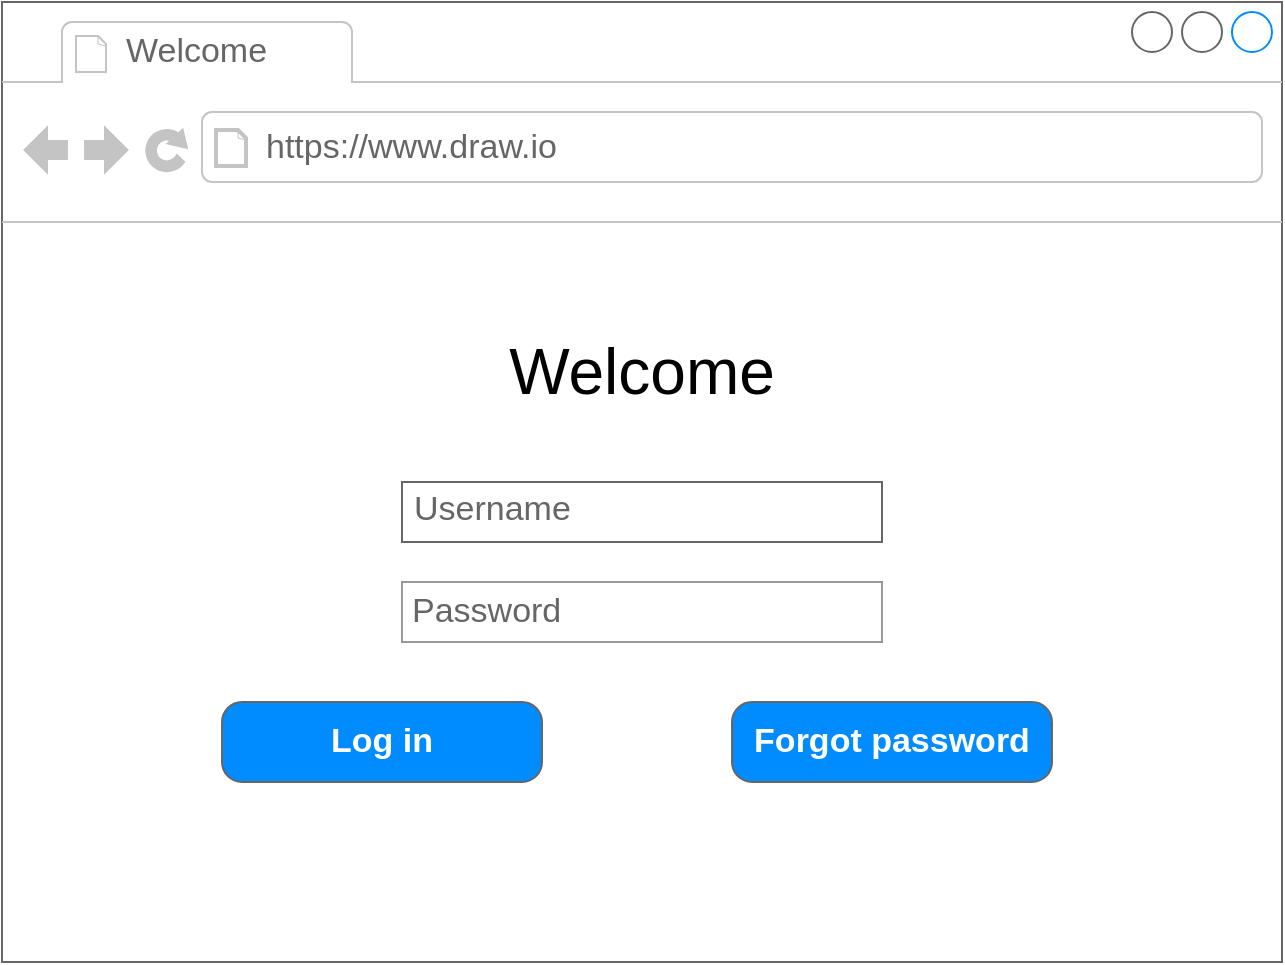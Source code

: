 <mxfile version="24.7.17" pages="5">
  <diagram name="Login" id="wM40J1ZDgZZHEo1SbQfP">
    <mxGraphModel dx="1166" dy="695" grid="1" gridSize="10" guides="1" tooltips="1" connect="1" arrows="1" fold="1" page="1" pageScale="1" pageWidth="850" pageHeight="1100" math="0" shadow="0">
      <root>
        <mxCell id="0" />
        <mxCell id="1" parent="0" />
        <mxCell id="wfvt5wwzUan6U3GrYlAO-9" value="" style="strokeWidth=1;shadow=0;dashed=0;align=center;html=1;shape=mxgraph.mockup.containers.browserWindow;rSize=0;strokeColor=#666666;strokeColor2=#008cff;strokeColor3=#c4c4c4;mainText=,;recursiveResize=0;" parent="1" vertex="1">
          <mxGeometry x="60" y="120" width="640" height="480" as="geometry" />
        </mxCell>
        <mxCell id="wfvt5wwzUan6U3GrYlAO-10" value="Welcome" style="strokeWidth=1;shadow=0;dashed=0;align=center;html=1;shape=mxgraph.mockup.containers.anchor;fontSize=17;fontColor=#666666;align=left;whiteSpace=wrap;" parent="wfvt5wwzUan6U3GrYlAO-9" vertex="1">
          <mxGeometry x="60" y="12" width="110" height="26" as="geometry" />
        </mxCell>
        <mxCell id="wfvt5wwzUan6U3GrYlAO-11" value="https://www.draw.io" style="strokeWidth=1;shadow=0;dashed=0;align=center;html=1;shape=mxgraph.mockup.containers.anchor;rSize=0;fontSize=17;fontColor=#666666;align=left;" parent="wfvt5wwzUan6U3GrYlAO-9" vertex="1">
          <mxGeometry x="130" y="60" width="250" height="26" as="geometry" />
        </mxCell>
        <mxCell id="wfvt5wwzUan6U3GrYlAO-18" value="Username" style="strokeWidth=1;shadow=0;dashed=0;align=center;html=1;shape=mxgraph.mockup.text.textBox;fontColor=#666666;align=left;fontSize=17;spacingLeft=4;spacingTop=-3;whiteSpace=wrap;strokeColor=#666666;mainText=" parent="wfvt5wwzUan6U3GrYlAO-9" vertex="1">
          <mxGeometry x="200" y="240" width="240" height="30" as="geometry" />
        </mxCell>
        <mxCell id="wfvt5wwzUan6U3GrYlAO-19" value="Password" style="strokeWidth=1;shadow=0;dashed=0;align=center;html=1;shape=mxgraph.mockup.forms.pwField;strokeColor=#999999;mainText=;align=left;fontColor=#666666;fontSize=17;spacingLeft=3;" parent="wfvt5wwzUan6U3GrYlAO-9" vertex="1">
          <mxGeometry x="200" y="290" width="240" height="30" as="geometry" />
        </mxCell>
        <mxCell id="wfvt5wwzUan6U3GrYlAO-20" value="Welcome" style="text;html=1;align=center;verticalAlign=middle;whiteSpace=wrap;rounded=0;fontSize=32;" parent="wfvt5wwzUan6U3GrYlAO-9" vertex="1">
          <mxGeometry x="240" y="170" width="160" height="30" as="geometry" />
        </mxCell>
        <mxCell id="wfvt5wwzUan6U3GrYlAO-21" value="Log in" style="strokeWidth=1;shadow=0;dashed=0;align=center;html=1;shape=mxgraph.mockup.buttons.button;strokeColor=#666666;fontColor=#ffffff;mainText=;buttonStyle=round;fontSize=17;fontStyle=1;fillColor=#008cff;whiteSpace=wrap;" parent="wfvt5wwzUan6U3GrYlAO-9" vertex="1">
          <mxGeometry x="110" y="350" width="160" height="40" as="geometry" />
        </mxCell>
        <mxCell id="wfvt5wwzUan6U3GrYlAO-22" value="Forgot password" style="strokeWidth=1;shadow=0;dashed=0;align=center;html=1;shape=mxgraph.mockup.buttons.button;strokeColor=#666666;fontColor=#ffffff;mainText=;buttonStyle=round;fontSize=17;fontStyle=1;fillColor=#008cff;whiteSpace=wrap;" parent="wfvt5wwzUan6U3GrYlAO-9" vertex="1">
          <mxGeometry x="365" y="350" width="160" height="40" as="geometry" />
        </mxCell>
      </root>
    </mxGraphModel>
  </diagram>
  <diagram id="2LN8ZncrIHAVNFJHm52c" name="Main">
    <mxGraphModel dx="1166" dy="695" grid="1" gridSize="10" guides="1" tooltips="1" connect="1" arrows="1" fold="1" page="1" pageScale="1" pageWidth="850" pageHeight="1100" math="0" shadow="0">
      <root>
        <mxCell id="0" />
        <mxCell id="1" parent="0" />
        <mxCell id="WFigzMjV-0Lx5D6l7QM8-1" value="" style="strokeWidth=1;shadow=0;dashed=0;align=center;html=1;shape=mxgraph.mockup.containers.browserWindow;rSize=0;strokeColor=#666666;strokeColor2=#008cff;strokeColor3=#c4c4c4;mainText=,;recursiveResize=0;" vertex="1" parent="1">
          <mxGeometry x="40" y="160" width="680" height="480" as="geometry" />
        </mxCell>
        <mxCell id="WFigzMjV-0Lx5D6l7QM8-2" value="Dashboard" style="strokeWidth=1;shadow=0;dashed=0;align=center;html=1;shape=mxgraph.mockup.containers.anchor;fontSize=17;fontColor=#666666;align=left;whiteSpace=wrap;" vertex="1" parent="WFigzMjV-0Lx5D6l7QM8-1">
          <mxGeometry x="60" y="12" width="110" height="26" as="geometry" />
        </mxCell>
        <mxCell id="WFigzMjV-0Lx5D6l7QM8-3" value="https://www.draw.io" style="strokeWidth=1;shadow=0;dashed=0;align=center;html=1;shape=mxgraph.mockup.containers.anchor;rSize=0;fontSize=17;fontColor=#666666;align=left;" vertex="1" parent="WFigzMjV-0Lx5D6l7QM8-1">
          <mxGeometry x="130" y="60" width="250" height="26" as="geometry" />
        </mxCell>
        <mxCell id="WFigzMjV-0Lx5D6l7QM8-31" value="&lt;font style=&quot;font-size: 27px;&quot;&gt;Dashboard&lt;/font&gt;" style="text;html=1;align=center;verticalAlign=middle;whiteSpace=wrap;rounded=0;" vertex="1" parent="WFigzMjV-0Lx5D6l7QM8-1">
          <mxGeometry x="260" y="155" width="160" height="30" as="geometry" />
        </mxCell>
        <mxCell id="WFigzMjV-0Lx5D6l7QM8-26" value="" style="swimlane;shape=mxgraph.bootstrap.anchor;strokeColor=#666666;fillColor=#ffffff;fontColor=#666666;fontStyle=0;childLayout=stackLayout;horizontal=0;startSize=0;horizontalStack=1;resizeParent=1;resizeParentMax=0;resizeLast=0;collapsible=0;marginBottom=0;whiteSpace=wrap;html=1;" vertex="1" parent="WFigzMjV-0Lx5D6l7QM8-1">
          <mxGeometry x="90" y="210" width="500" height="50" as="geometry" />
        </mxCell>
        <mxCell id="WFigzMjV-0Lx5D6l7QM8-27" value="Product" style="text;strokeColor=#008CFF;align=center;verticalAlign=middle;spacingLeft=10;spacingRight=10;overflow=hidden;points=[[0,0.5],[1,0.5]];portConstraint=eastwest;rotatable=0;whiteSpace=wrap;html=1;shape=mxgraph.mockup.leftButton;rSize=10;fillColor=#008CFF;fontColor=#ffffff;fontSize=17;fontStyle=1;" vertex="1" parent="WFigzMjV-0Lx5D6l7QM8-26">
          <mxGeometry width="125" height="50" as="geometry" />
        </mxCell>
        <mxCell id="WFigzMjV-0Lx5D6l7QM8-28" value="Employee" style="text;strokeColor=inherit;align=center;verticalAlign=middle;spacingLeft=10;spacingRight=10;overflow=hidden;points=[[0,0.5],[1,0.5]];portConstraint=eastwest;rotatable=0;whiteSpace=wrap;html=1;rSize=5;fillColor=inherit;fontColor=inherit;fontSize=17;fontStyle=1;" vertex="1" parent="WFigzMjV-0Lx5D6l7QM8-26">
          <mxGeometry x="125" width="125" height="50" as="geometry" />
        </mxCell>
        <mxCell id="WFigzMjV-0Lx5D6l7QM8-29" value="Customer" style="text;strokeColor=inherit;align=center;verticalAlign=middle;spacingLeft=10;spacingRight=10;overflow=hidden;points=[[0,0.5],[1,0.5]];portConstraint=eastwest;rotatable=0;whiteSpace=wrap;html=1;rSize=5;fillColor=inherit;fontColor=inherit;fontSize=17;fontStyle=1;" vertex="1" parent="WFigzMjV-0Lx5D6l7QM8-26">
          <mxGeometry x="250" width="125" height="50" as="geometry" />
        </mxCell>
        <mxCell id="WFigzMjV-0Lx5D6l7QM8-30" value="Statistic" style="text;strokeColor=inherit;align=center;verticalAlign=middle;spacingLeft=10;spacingRight=10;overflow=hidden;points=[[0,0.5],[1,0.5]];portConstraint=eastwest;rotatable=0;whiteSpace=wrap;html=1;shape=mxgraph.mockup.rightButton;rSize=10;fillColor=inherit;fontColor=inherit;fontSize=17;fontStyle=1;" vertex="1" parent="WFigzMjV-0Lx5D6l7QM8-26">
          <mxGeometry x="375" width="125" height="50" as="geometry" />
        </mxCell>
      </root>
    </mxGraphModel>
  </diagram>
  <diagram id="ALMlDpFMJ4yu8VWAOu-J" name="Product">
    <mxGraphModel dx="2016" dy="695" grid="1" gridSize="10" guides="1" tooltips="1" connect="1" arrows="1" fold="1" page="1" pageScale="1" pageWidth="850" pageHeight="1100" math="0" shadow="0">
      <root>
        <mxCell id="0" />
        <mxCell id="1" parent="0" />
        <mxCell id="Xs0t7gFfbcJsnh_HDlij-7" value="" style="strokeWidth=1;shadow=0;dashed=0;align=center;html=1;shape=mxgraph.mockup.containers.browserWindow;rSize=0;strokeColor=#666666;strokeColor2=#008cff;strokeColor3=#c4c4c4;mainText=,;recursiveResize=0;" vertex="1" parent="1">
          <mxGeometry x="-425" y="80" width="930" height="730" as="geometry" />
        </mxCell>
        <mxCell id="Xs0t7gFfbcJsnh_HDlij-8" value="Product" style="strokeWidth=1;shadow=0;dashed=0;align=center;html=1;shape=mxgraph.mockup.containers.anchor;fontSize=17;fontColor=#666666;align=left;whiteSpace=wrap;" vertex="1" parent="Xs0t7gFfbcJsnh_HDlij-7">
          <mxGeometry x="60" y="12" width="110" height="26" as="geometry" />
        </mxCell>
        <mxCell id="Xs0t7gFfbcJsnh_HDlij-9" value="https://www.draw.io" style="strokeWidth=1;shadow=0;dashed=0;align=center;html=1;shape=mxgraph.mockup.containers.anchor;rSize=0;fontSize=17;fontColor=#666666;align=left;" vertex="1" parent="Xs0t7gFfbcJsnh_HDlij-7">
          <mxGeometry x="130" y="60" width="250" height="26" as="geometry" />
        </mxCell>
        <mxCell id="Xs0t7gFfbcJsnh_HDlij-3" value="" style="shape=internalStorage;whiteSpace=wrap;html=1;backgroundOutline=1;dx=50;dy=40;" vertex="1" parent="Xs0t7gFfbcJsnh_HDlij-7">
          <mxGeometry x="87.5" y="310" width="755" height="370" as="geometry" />
        </mxCell>
        <mxCell id="Xs0t7gFfbcJsnh_HDlij-6" value="" style="endArrow=none;html=1;rounded=0;exitX=0.25;exitY=0;exitDx=0;exitDy=0;entryX=0.25;entryY=1;entryDx=0;entryDy=0;" edge="1" parent="Xs0t7gFfbcJsnh_HDlij-7">
          <mxGeometry width="50" height="50" relative="1" as="geometry">
            <mxPoint x="254.5" y="310" as="sourcePoint" />
            <mxPoint x="254.5" y="680" as="targetPoint" />
          </mxGeometry>
        </mxCell>
        <mxCell id="Xs0t7gFfbcJsnh_HDlij-5" value="&lt;font style=&quot;font-size: 16px;&quot;&gt;ID&lt;/font&gt;" style="text;html=1;align=center;verticalAlign=middle;whiteSpace=wrap;rounded=0;" vertex="1" parent="Xs0t7gFfbcJsnh_HDlij-7">
          <mxGeometry x="90" y="310" width="50" height="40" as="geometry" />
        </mxCell>
        <mxCell id="Xs0t7gFfbcJsnh_HDlij-11" value="" style="endArrow=none;html=1;rounded=0;exitX=0.5;exitY=0;exitDx=0;exitDy=0;entryX=0.5;entryY=1;entryDx=0;entryDy=0;" edge="1" parent="Xs0t7gFfbcJsnh_HDlij-7">
          <mxGeometry width="50" height="50" relative="1" as="geometry">
            <mxPoint x="390" y="310" as="sourcePoint" />
            <mxPoint x="390" y="680" as="targetPoint" />
          </mxGeometry>
        </mxCell>
        <mxCell id="Xs0t7gFfbcJsnh_HDlij-12" value="" style="endArrow=none;html=1;rounded=0;exitX=1;exitY=0;exitDx=0;exitDy=0;entryX=0.75;entryY=1;entryDx=0;entryDy=0;" edge="1" parent="Xs0t7gFfbcJsnh_HDlij-7" source="Xs0t7gFfbcJsnh_HDlij-62">
          <mxGeometry width="50" height="50" relative="1" as="geometry">
            <mxPoint x="560" y="305" as="sourcePoint" />
            <mxPoint x="560" y="675" as="targetPoint" />
          </mxGeometry>
        </mxCell>
        <mxCell id="Xs0t7gFfbcJsnh_HDlij-13" value="" style="swimlane;shape=mxgraph.bootstrap.anchor;strokeColor=#666666;fillColor=#ffffff;fontColor=#666666;fontStyle=0;childLayout=stackLayout;horizontal=0;startSize=0;horizontalStack=1;resizeParent=1;resizeParentMax=0;resizeLast=0;collapsible=0;marginBottom=0;whiteSpace=wrap;html=1;" vertex="1" parent="Xs0t7gFfbcJsnh_HDlij-7">
          <mxGeometry x="90" y="250" width="480" height="40" as="geometry" />
        </mxCell>
        <mxCell id="Xs0t7gFfbcJsnh_HDlij-14" value="Add" style="text;strokeColor=#008CFF;align=center;verticalAlign=middle;spacingLeft=10;spacingRight=10;overflow=hidden;points=[[0,0.5],[1,0.5]];portConstraint=eastwest;rotatable=0;whiteSpace=wrap;html=1;shape=mxgraph.mockup.leftButton;rSize=10;fillColor=#008CFF;fontColor=#ffffff;fontSize=17;fontStyle=1;" vertex="1" parent="Xs0t7gFfbcJsnh_HDlij-13">
          <mxGeometry width="120" height="40" as="geometry" />
        </mxCell>
        <mxCell id="Xs0t7gFfbcJsnh_HDlij-15" value="Delete" style="text;strokeColor=inherit;align=center;verticalAlign=middle;spacingLeft=10;spacingRight=10;overflow=hidden;points=[[0,0.5],[1,0.5]];portConstraint=eastwest;rotatable=0;whiteSpace=wrap;html=1;rSize=5;fillColor=inherit;fontColor=inherit;fontSize=17;fontStyle=1;" vertex="1" parent="Xs0t7gFfbcJsnh_HDlij-13">
          <mxGeometry x="120" width="120" height="40" as="geometry" />
        </mxCell>
        <mxCell id="Xs0t7gFfbcJsnh_HDlij-16" value="Edit" style="text;strokeColor=inherit;align=center;verticalAlign=middle;spacingLeft=10;spacingRight=10;overflow=hidden;points=[[0,0.5],[1,0.5]];portConstraint=eastwest;rotatable=0;whiteSpace=wrap;html=1;rSize=5;fillColor=inherit;fontColor=inherit;fontSize=17;fontStyle=1;" vertex="1" parent="Xs0t7gFfbcJsnh_HDlij-13">
          <mxGeometry x="240" width="120" height="40" as="geometry" />
        </mxCell>
        <mxCell id="Xs0t7gFfbcJsnh_HDlij-17" value="Update" style="text;strokeColor=inherit;align=center;verticalAlign=middle;spacingLeft=10;spacingRight=10;overflow=hidden;points=[[0,0.5],[1,0.5]];portConstraint=eastwest;rotatable=0;whiteSpace=wrap;html=1;shape=mxgraph.mockup.rightButton;rSize=10;fillColor=inherit;fontColor=inherit;fontSize=17;fontStyle=1;" vertex="1" parent="Xs0t7gFfbcJsnh_HDlij-13">
          <mxGeometry x="360" width="120" height="40" as="geometry" />
        </mxCell>
        <mxCell id="Xs0t7gFfbcJsnh_HDlij-29" value="" style="endArrow=none;html=1;rounded=0;exitX=0;exitY=0.25;exitDx=0;exitDy=0;entryX=1;entryY=0.25;entryDx=0;entryDy=0;" edge="1" parent="Xs0t7gFfbcJsnh_HDlij-7">
          <mxGeometry width="50" height="50" relative="1" as="geometry">
            <mxPoint x="87.5" y="390" as="sourcePoint" />
            <mxPoint x="842.5" y="390" as="targetPoint" />
          </mxGeometry>
        </mxCell>
        <mxCell id="Xs0t7gFfbcJsnh_HDlij-30" value="" style="endArrow=none;html=1;rounded=0;exitX=0.003;exitY=0.396;exitDx=0;exitDy=0;exitPerimeter=0;" edge="1" parent="Xs0t7gFfbcJsnh_HDlij-7">
          <mxGeometry width="50" height="50" relative="1" as="geometry">
            <mxPoint x="87.505" y="430" as="sourcePoint" />
            <mxPoint x="840.01" y="430" as="targetPoint" />
          </mxGeometry>
        </mxCell>
        <mxCell id="Xs0t7gFfbcJsnh_HDlij-31" value="" style="endArrow=none;html=1;rounded=0;exitX=0;exitY=0.5;exitDx=0;exitDy=0;entryX=1;entryY=0.5;entryDx=0;entryDy=0;" edge="1" parent="Xs0t7gFfbcJsnh_HDlij-7">
          <mxGeometry width="50" height="50" relative="1" as="geometry">
            <mxPoint x="88.75" y="470" as="sourcePoint" />
            <mxPoint x="843.75" y="470" as="targetPoint" />
          </mxGeometry>
        </mxCell>
        <mxCell id="Xs0t7gFfbcJsnh_HDlij-32" value="" style="endArrow=none;html=1;rounded=0;exitX=0.001;exitY=0.649;exitDx=0;exitDy=0;exitPerimeter=0;entryX=0.996;entryY=0.649;entryDx=0;entryDy=0;entryPerimeter=0;" edge="1" parent="Xs0t7gFfbcJsnh_HDlij-7">
          <mxGeometry width="50" height="50" relative="1" as="geometry">
            <mxPoint x="87.505" y="510.0" as="sourcePoint" />
            <mxPoint x="838.73" y="510.0" as="targetPoint" />
          </mxGeometry>
        </mxCell>
        <mxCell id="Xs0t7gFfbcJsnh_HDlij-33" value="" style="endArrow=none;html=1;rounded=0;exitX=0;exitY=0.75;exitDx=0;exitDy=0;entryX=1;entryY=0.75;entryDx=0;entryDy=0;" edge="1" parent="Xs0t7gFfbcJsnh_HDlij-7">
          <mxGeometry width="50" height="50" relative="1" as="geometry">
            <mxPoint x="85" y="550" as="sourcePoint" />
            <mxPoint x="840" y="550" as="targetPoint" />
          </mxGeometry>
        </mxCell>
        <mxCell id="Xs0t7gFfbcJsnh_HDlij-34" value="" style="endArrow=none;html=1;rounded=0;exitX=0.004;exitY=0.853;exitDx=0;exitDy=0;exitPerimeter=0;entryX=1;entryY=0.853;entryDx=0;entryDy=0;entryPerimeter=0;" edge="1" parent="Xs0t7gFfbcJsnh_HDlij-7">
          <mxGeometry width="50" height="50" relative="1" as="geometry">
            <mxPoint x="87.5" y="590.0" as="sourcePoint" />
            <mxPoint x="839.48" y="590.0" as="targetPoint" />
          </mxGeometry>
        </mxCell>
        <mxCell id="Xs0t7gFfbcJsnh_HDlij-35" value="Name" style="text;html=1;align=center;verticalAlign=middle;whiteSpace=wrap;rounded=0;fontSize=16;" vertex="1" parent="Xs0t7gFfbcJsnh_HDlij-7">
          <mxGeometry x="140" y="315" width="110" height="30" as="geometry" />
        </mxCell>
        <mxCell id="Xs0t7gFfbcJsnh_HDlij-36" value="Search" style="strokeWidth=1;shadow=0;dashed=0;align=center;html=1;shape=mxgraph.mockup.forms.searchBox;strokeColor=#999999;mainText=;strokeColor2=#008cff;fontColor=#666666;fontSize=17;align=left;spacingLeft=3;whiteSpace=wrap;" vertex="1" parent="Xs0t7gFfbcJsnh_HDlij-7">
          <mxGeometry x="600" y="255" width="240" height="30" as="geometry" />
        </mxCell>
        <mxCell id="Xs0t7gFfbcJsnh_HDlij-48" value="P001" style="text;html=1;align=center;verticalAlign=middle;whiteSpace=wrap;rounded=0;" vertex="1" parent="Xs0t7gFfbcJsnh_HDlij-7">
          <mxGeometry x="87.5" y="350" width="52.5" height="40" as="geometry" />
        </mxCell>
        <mxCell id="Xs0t7gFfbcJsnh_HDlij-47" value="P002" style="text;html=1;align=center;verticalAlign=middle;whiteSpace=wrap;rounded=0;" vertex="1" parent="Xs0t7gFfbcJsnh_HDlij-7">
          <mxGeometry x="87.5" y="390" width="52.5" height="40" as="geometry" />
        </mxCell>
        <mxCell id="Xs0t7gFfbcJsnh_HDlij-46" value="P003" style="text;html=1;align=center;verticalAlign=middle;whiteSpace=wrap;rounded=0;" vertex="1" parent="Xs0t7gFfbcJsnh_HDlij-7">
          <mxGeometry x="88.75" y="430" width="52.5" height="40" as="geometry" />
        </mxCell>
        <mxCell id="Xs0t7gFfbcJsnh_HDlij-45" value="P004" style="text;html=1;align=center;verticalAlign=middle;whiteSpace=wrap;rounded=0;" vertex="1" parent="Xs0t7gFfbcJsnh_HDlij-7">
          <mxGeometry x="88.75" y="470" width="52.5" height="40" as="geometry" />
        </mxCell>
        <mxCell id="Xs0t7gFfbcJsnh_HDlij-44" value="P005" style="text;html=1;align=center;verticalAlign=middle;whiteSpace=wrap;rounded=0;" vertex="1" parent="Xs0t7gFfbcJsnh_HDlij-7">
          <mxGeometry x="87.5" y="510" width="50" height="40" as="geometry" />
        </mxCell>
        <mxCell id="Xs0t7gFfbcJsnh_HDlij-43" value="P006" style="text;html=1;align=center;verticalAlign=middle;whiteSpace=wrap;rounded=0;" vertex="1" parent="Xs0t7gFfbcJsnh_HDlij-7">
          <mxGeometry x="87.5" y="550" width="50" height="40" as="geometry" />
        </mxCell>
        <mxCell id="Xs0t7gFfbcJsnh_HDlij-42" value="P007" style="text;html=1;align=center;verticalAlign=middle;whiteSpace=wrap;rounded=0;" vertex="1" parent="Xs0t7gFfbcJsnh_HDlij-7">
          <mxGeometry x="87.5" y="590" width="52.5" height="40" as="geometry" />
        </mxCell>
        <mxCell id="Xs0t7gFfbcJsnh_HDlij-41" value="Book A" style="text;html=1;align=center;verticalAlign=middle;whiteSpace=wrap;rounded=0;" vertex="1" parent="Xs0t7gFfbcJsnh_HDlij-7">
          <mxGeometry x="137.5" y="350" width="112.5" height="40" as="geometry" />
        </mxCell>
        <mxCell id="Xs0t7gFfbcJsnh_HDlij-40" value="Book B" style="text;html=1;align=center;verticalAlign=middle;whiteSpace=wrap;rounded=0;" vertex="1" parent="Xs0t7gFfbcJsnh_HDlij-7">
          <mxGeometry x="140" y="390" width="110" height="40" as="geometry" />
        </mxCell>
        <mxCell id="Xs0t7gFfbcJsnh_HDlij-53" value="" style="endArrow=none;html=1;rounded=0;exitX=0.003;exitY=0.897;exitDx=0;exitDy=0;exitPerimeter=0;entryX=1.002;entryY=0.899;entryDx=0;entryDy=0;entryPerimeter=0;" edge="1" parent="Xs0t7gFfbcJsnh_HDlij-7">
          <mxGeometry width="50" height="50" relative="1" as="geometry">
            <mxPoint x="87.875" y="630.0" as="sourcePoint" />
            <mxPoint x="842.12" y="630.74" as="targetPoint" />
          </mxGeometry>
        </mxCell>
        <mxCell id="Xs0t7gFfbcJsnh_HDlij-39" value="P008" style="text;html=1;align=center;verticalAlign=middle;whiteSpace=wrap;rounded=0;" vertex="1" parent="Xs0t7gFfbcJsnh_HDlij-7">
          <mxGeometry x="87.5" y="630" width="52.5" height="50" as="geometry" />
        </mxCell>
        <mxCell id="Xs0t7gFfbcJsnh_HDlij-38" value="Book C" style="text;html=1;align=center;verticalAlign=middle;whiteSpace=wrap;rounded=0;" vertex="1" parent="Xs0t7gFfbcJsnh_HDlij-7">
          <mxGeometry x="137.5" y="430" width="112.5" height="40" as="geometry" />
        </mxCell>
        <mxCell id="Xs0t7gFfbcJsnh_HDlij-37" value="Book D" style="text;html=1;align=center;verticalAlign=middle;whiteSpace=wrap;rounded=0;" vertex="1" parent="Xs0t7gFfbcJsnh_HDlij-7">
          <mxGeometry x="137.5" y="470" width="112.5" height="40" as="geometry" />
        </mxCell>
        <mxCell id="Xs0t7gFfbcJsnh_HDlij-57" value="Book E" style="text;html=1;align=center;verticalAlign=middle;whiteSpace=wrap;rounded=0;" vertex="1" parent="Xs0t7gFfbcJsnh_HDlij-7">
          <mxGeometry x="137.5" y="510" width="112.5" height="40" as="geometry" />
        </mxCell>
        <mxCell id="Xs0t7gFfbcJsnh_HDlij-56" value="Book F" style="text;html=1;align=center;verticalAlign=middle;whiteSpace=wrap;rounded=0;" vertex="1" parent="Xs0t7gFfbcJsnh_HDlij-7">
          <mxGeometry x="137.5" y="550" width="112.5" height="40" as="geometry" />
        </mxCell>
        <mxCell id="Xs0t7gFfbcJsnh_HDlij-55" value="Book G" style="text;html=1;align=center;verticalAlign=middle;whiteSpace=wrap;rounded=0;" vertex="1" parent="Xs0t7gFfbcJsnh_HDlij-7">
          <mxGeometry x="137.5" y="590" width="112.5" height="40" as="geometry" />
        </mxCell>
        <mxCell id="Xs0t7gFfbcJsnh_HDlij-54" value="Book H" style="text;html=1;align=center;verticalAlign=middle;whiteSpace=wrap;rounded=0;" vertex="1" parent="Xs0t7gFfbcJsnh_HDlij-7">
          <mxGeometry x="137.5" y="630" width="112.5" height="50" as="geometry" />
        </mxCell>
        <mxCell id="Xs0t7gFfbcJsnh_HDlij-60" value="&lt;font style=&quot;font-size: 16px;&quot;&gt;Genre&lt;/font&gt;" style="text;html=1;align=center;verticalAlign=middle;whiteSpace=wrap;rounded=0;" vertex="1" parent="Xs0t7gFfbcJsnh_HDlij-7">
          <mxGeometry x="260" y="310" width="130" height="40" as="geometry" />
        </mxCell>
        <mxCell id="Xs0t7gFfbcJsnh_HDlij-62" value="&lt;font style=&quot;font-size: 16px;&quot;&gt;Price&lt;/font&gt;" style="text;html=1;align=center;verticalAlign=middle;whiteSpace=wrap;rounded=0;" vertex="1" parent="Xs0t7gFfbcJsnh_HDlij-7">
          <mxGeometry x="390" y="310" width="170" height="40" as="geometry" />
        </mxCell>
        <mxCell id="Xs0t7gFfbcJsnh_HDlij-63" value="&lt;font style=&quot;font-size: 16px;&quot;&gt;Quantity&lt;/font&gt;" style="text;html=1;align=center;verticalAlign=middle;whiteSpace=wrap;rounded=0;" vertex="1" parent="Xs0t7gFfbcJsnh_HDlij-7">
          <mxGeometry x="560" y="310" width="160" height="40" as="geometry" />
        </mxCell>
        <mxCell id="Xs0t7gFfbcJsnh_HDlij-64" value="" style="endArrow=none;html=1;rounded=0;entryX=1;entryY=0;entryDx=0;entryDy=0;exitX=0.836;exitY=0.998;exitDx=0;exitDy=0;exitPerimeter=0;" edge="1" parent="Xs0t7gFfbcJsnh_HDlij-7" source="Xs0t7gFfbcJsnh_HDlij-3" target="Xs0t7gFfbcJsnh_HDlij-63">
          <mxGeometry width="50" height="50" relative="1" as="geometry">
            <mxPoint x="510" y="470" as="sourcePoint" />
            <mxPoint x="560" y="420" as="targetPoint" />
          </mxGeometry>
        </mxCell>
        <mxCell id="Xs0t7gFfbcJsnh_HDlij-65" value="&lt;font style=&quot;font-size: 16px;&quot;&gt;Image&lt;/font&gt;" style="text;html=1;align=center;verticalAlign=middle;whiteSpace=wrap;rounded=0;" vertex="1" parent="Xs0t7gFfbcJsnh_HDlij-7">
          <mxGeometry x="720" y="310" width="120" height="40" as="geometry" />
        </mxCell>
        <mxCell id="Xs0t7gFfbcJsnh_HDlij-66" value="" style="verticalLabelPosition=bottom;shadow=0;dashed=0;align=center;html=1;verticalAlign=top;strokeWidth=1;shape=mxgraph.mockup.forms.splitter;strokeColor=#999999;direction=north;" vertex="1" parent="Xs0t7gFfbcJsnh_HDlij-7">
          <mxGeometry x="850" y="310" width="10" height="370" as="geometry" />
        </mxCell>
        <mxCell id="Xs0t7gFfbcJsnh_HDlij-74" value="Romance" style="text;html=1;align=center;verticalAlign=middle;whiteSpace=wrap;rounded=0;" vertex="1" parent="Xs0t7gFfbcJsnh_HDlij-7">
          <mxGeometry x="260" y="350" width="130" height="40" as="geometry" />
        </mxCell>
        <mxCell id="Xs0t7gFfbcJsnh_HDlij-73" value="Visual novel" style="text;html=1;align=center;verticalAlign=middle;whiteSpace=wrap;rounded=0;" vertex="1" parent="Xs0t7gFfbcJsnh_HDlij-7">
          <mxGeometry x="260" y="390" width="130" height="40" as="geometry" />
        </mxCell>
        <mxCell id="Xs0t7gFfbcJsnh_HDlij-72" value="Science fiction" style="text;html=1;align=center;verticalAlign=middle;whiteSpace=wrap;rounded=0;" vertex="1" parent="Xs0t7gFfbcJsnh_HDlij-7">
          <mxGeometry x="260" y="430" width="130" height="40" as="geometry" />
        </mxCell>
        <mxCell id="Xs0t7gFfbcJsnh_HDlij-71" value="Religion" style="text;html=1;align=center;verticalAlign=middle;whiteSpace=wrap;rounded=0;" vertex="1" parent="Xs0t7gFfbcJsnh_HDlij-7">
          <mxGeometry x="260" y="470" width="130" height="40" as="geometry" />
        </mxCell>
        <mxCell id="Xs0t7gFfbcJsnh_HDlij-70" value="Cooking" style="text;html=1;align=center;verticalAlign=middle;whiteSpace=wrap;rounded=0;" vertex="1" parent="Xs0t7gFfbcJsnh_HDlij-7">
          <mxGeometry x="260" y="510" width="130" height="40" as="geometry" />
        </mxCell>
        <mxCell id="Xs0t7gFfbcJsnh_HDlij-76" value="&lt;u&gt;&lt;font style=&quot;font-size: 14px;&quot;&gt;Add&lt;/font&gt;&lt;/u&gt;" style="text;html=1;align=center;verticalAlign=middle;whiteSpace=wrap;rounded=0;" vertex="1" parent="Xs0t7gFfbcJsnh_HDlij-7">
          <mxGeometry x="720" y="350" width="120" height="40" as="geometry" />
        </mxCell>
        <mxCell id="Xs0t7gFfbcJsnh_HDlij-69" value="054" style="text;html=1;align=center;verticalAlign=middle;whiteSpace=wrap;rounded=0;" vertex="1" parent="Xs0t7gFfbcJsnh_HDlij-7">
          <mxGeometry x="560" y="350" width="160" height="40" as="geometry" />
        </mxCell>
        <mxCell id="Xs0t7gFfbcJsnh_HDlij-68" value="199,000 VND" style="text;html=1;align=center;verticalAlign=middle;whiteSpace=wrap;rounded=0;" vertex="1" parent="Xs0t7gFfbcJsnh_HDlij-7">
          <mxGeometry x="390" y="350" width="170" height="40" as="geometry" />
        </mxCell>
      </root>
    </mxGraphModel>
  </diagram>
  <diagram id="Rwt5pLOkWgD0wVMG7gzy" name="Employee">
    <mxGraphModel dx="2016" dy="695" grid="1" gridSize="10" guides="1" tooltips="1" connect="1" arrows="1" fold="1" page="1" pageScale="1" pageWidth="850" pageHeight="1100" math="0" shadow="0">
      <root>
        <mxCell id="0" />
        <mxCell id="1" parent="0" />
        <mxCell id="rZEwCrhIWf_7b7fhqj24-1" value="" style="strokeWidth=1;shadow=0;dashed=0;align=center;html=1;shape=mxgraph.mockup.containers.browserWindow;rSize=0;strokeColor=#666666;strokeColor2=#008cff;strokeColor3=#c4c4c4;mainText=,;recursiveResize=0;" vertex="1" parent="1">
          <mxGeometry x="-470" y="80" width="930" height="730" as="geometry" />
        </mxCell>
        <mxCell id="rZEwCrhIWf_7b7fhqj24-2" value="Employee" style="strokeWidth=1;shadow=0;dashed=0;align=center;html=1;shape=mxgraph.mockup.containers.anchor;fontSize=17;fontColor=#666666;align=left;whiteSpace=wrap;" vertex="1" parent="rZEwCrhIWf_7b7fhqj24-1">
          <mxGeometry x="60" y="12" width="110" height="26" as="geometry" />
        </mxCell>
        <mxCell id="rZEwCrhIWf_7b7fhqj24-3" value="https://www.draw.io" style="strokeWidth=1;shadow=0;dashed=0;align=center;html=1;shape=mxgraph.mockup.containers.anchor;rSize=0;fontSize=17;fontColor=#666666;align=left;" vertex="1" parent="rZEwCrhIWf_7b7fhqj24-1">
          <mxGeometry x="130" y="60" width="250" height="26" as="geometry" />
        </mxCell>
        <mxCell id="rZEwCrhIWf_7b7fhqj24-4" value="" style="shape=internalStorage;whiteSpace=wrap;html=1;backgroundOutline=1;dx=50;dy=40;" vertex="1" parent="rZEwCrhIWf_7b7fhqj24-1">
          <mxGeometry x="87.5" y="310" width="755" height="370" as="geometry" />
        </mxCell>
        <mxCell id="rZEwCrhIWf_7b7fhqj24-5" value="" style="endArrow=none;html=1;rounded=0;exitX=0.25;exitY=0;exitDx=0;exitDy=0;entryX=0.25;entryY=1;entryDx=0;entryDy=0;" edge="1" parent="rZEwCrhIWf_7b7fhqj24-1">
          <mxGeometry width="50" height="50" relative="1" as="geometry">
            <mxPoint x="254.5" y="310" as="sourcePoint" />
            <mxPoint x="254.5" y="680" as="targetPoint" />
          </mxGeometry>
        </mxCell>
        <mxCell id="rZEwCrhIWf_7b7fhqj24-6" value="&lt;font style=&quot;font-size: 16px;&quot;&gt;ID&lt;/font&gt;" style="text;html=1;align=center;verticalAlign=middle;whiteSpace=wrap;rounded=0;" vertex="1" parent="rZEwCrhIWf_7b7fhqj24-1">
          <mxGeometry x="90" y="310" width="50" height="40" as="geometry" />
        </mxCell>
        <mxCell id="rZEwCrhIWf_7b7fhqj24-7" value="" style="endArrow=none;html=1;rounded=0;exitX=0.5;exitY=0;exitDx=0;exitDy=0;entryX=0.5;entryY=1;entryDx=0;entryDy=0;" edge="1" parent="rZEwCrhIWf_7b7fhqj24-1">
          <mxGeometry width="50" height="50" relative="1" as="geometry">
            <mxPoint x="390" y="310" as="sourcePoint" />
            <mxPoint x="390" y="680" as="targetPoint" />
          </mxGeometry>
        </mxCell>
        <mxCell id="rZEwCrhIWf_7b7fhqj24-8" value="" style="endArrow=none;html=1;rounded=0;exitX=1;exitY=0;exitDx=0;exitDy=0;entryX=0.75;entryY=1;entryDx=0;entryDy=0;" edge="1" parent="rZEwCrhIWf_7b7fhqj24-1" source="rZEwCrhIWf_7b7fhqj24-40">
          <mxGeometry width="50" height="50" relative="1" as="geometry">
            <mxPoint x="560" y="305" as="sourcePoint" />
            <mxPoint x="560" y="675" as="targetPoint" />
          </mxGeometry>
        </mxCell>
        <mxCell id="rZEwCrhIWf_7b7fhqj24-9" value="" style="swimlane;shape=mxgraph.bootstrap.anchor;strokeColor=#666666;fillColor=#ffffff;fontColor=#666666;fontStyle=0;childLayout=stackLayout;horizontal=0;startSize=0;horizontalStack=1;resizeParent=1;resizeParentMax=0;resizeLast=0;collapsible=0;marginBottom=0;whiteSpace=wrap;html=1;" vertex="1" parent="rZEwCrhIWf_7b7fhqj24-1">
          <mxGeometry x="90" y="250" width="480" height="40" as="geometry" />
        </mxCell>
        <mxCell id="rZEwCrhIWf_7b7fhqj24-10" value="Add" style="text;strokeColor=#008CFF;align=center;verticalAlign=middle;spacingLeft=10;spacingRight=10;overflow=hidden;points=[[0,0.5],[1,0.5]];portConstraint=eastwest;rotatable=0;whiteSpace=wrap;html=1;shape=mxgraph.mockup.leftButton;rSize=10;fillColor=#008CFF;fontColor=#ffffff;fontSize=17;fontStyle=1;" vertex="1" parent="rZEwCrhIWf_7b7fhqj24-9">
          <mxGeometry width="120" height="40" as="geometry" />
        </mxCell>
        <mxCell id="rZEwCrhIWf_7b7fhqj24-11" value="Delete" style="text;strokeColor=inherit;align=center;verticalAlign=middle;spacingLeft=10;spacingRight=10;overflow=hidden;points=[[0,0.5],[1,0.5]];portConstraint=eastwest;rotatable=0;whiteSpace=wrap;html=1;rSize=5;fillColor=inherit;fontColor=inherit;fontSize=17;fontStyle=1;" vertex="1" parent="rZEwCrhIWf_7b7fhqj24-9">
          <mxGeometry x="120" width="120" height="40" as="geometry" />
        </mxCell>
        <mxCell id="rZEwCrhIWf_7b7fhqj24-12" value="Edit" style="text;strokeColor=inherit;align=center;verticalAlign=middle;spacingLeft=10;spacingRight=10;overflow=hidden;points=[[0,0.5],[1,0.5]];portConstraint=eastwest;rotatable=0;whiteSpace=wrap;html=1;rSize=5;fillColor=inherit;fontColor=inherit;fontSize=17;fontStyle=1;" vertex="1" parent="rZEwCrhIWf_7b7fhqj24-9">
          <mxGeometry x="240" width="120" height="40" as="geometry" />
        </mxCell>
        <mxCell id="rZEwCrhIWf_7b7fhqj24-13" value="Update" style="text;strokeColor=inherit;align=center;verticalAlign=middle;spacingLeft=10;spacingRight=10;overflow=hidden;points=[[0,0.5],[1,0.5]];portConstraint=eastwest;rotatable=0;whiteSpace=wrap;html=1;shape=mxgraph.mockup.rightButton;rSize=10;fillColor=inherit;fontColor=inherit;fontSize=17;fontStyle=1;" vertex="1" parent="rZEwCrhIWf_7b7fhqj24-9">
          <mxGeometry x="360" width="120" height="40" as="geometry" />
        </mxCell>
        <mxCell id="rZEwCrhIWf_7b7fhqj24-14" value="" style="endArrow=none;html=1;rounded=0;exitX=0;exitY=0.25;exitDx=0;exitDy=0;entryX=1;entryY=0.25;entryDx=0;entryDy=0;" edge="1" parent="rZEwCrhIWf_7b7fhqj24-1">
          <mxGeometry width="50" height="50" relative="1" as="geometry">
            <mxPoint x="87.5" y="390" as="sourcePoint" />
            <mxPoint x="842.5" y="390" as="targetPoint" />
          </mxGeometry>
        </mxCell>
        <mxCell id="rZEwCrhIWf_7b7fhqj24-15" value="" style="endArrow=none;html=1;rounded=0;exitX=0.003;exitY=0.396;exitDx=0;exitDy=0;exitPerimeter=0;" edge="1" parent="rZEwCrhIWf_7b7fhqj24-1">
          <mxGeometry width="50" height="50" relative="1" as="geometry">
            <mxPoint x="87.505" y="430" as="sourcePoint" />
            <mxPoint x="840.01" y="430" as="targetPoint" />
          </mxGeometry>
        </mxCell>
        <mxCell id="rZEwCrhIWf_7b7fhqj24-16" value="" style="endArrow=none;html=1;rounded=0;exitX=0;exitY=0.5;exitDx=0;exitDy=0;entryX=1;entryY=0.5;entryDx=0;entryDy=0;" edge="1" parent="rZEwCrhIWf_7b7fhqj24-1">
          <mxGeometry width="50" height="50" relative="1" as="geometry">
            <mxPoint x="88.75" y="470" as="sourcePoint" />
            <mxPoint x="843.75" y="470" as="targetPoint" />
          </mxGeometry>
        </mxCell>
        <mxCell id="rZEwCrhIWf_7b7fhqj24-17" value="" style="endArrow=none;html=1;rounded=0;exitX=0.001;exitY=0.649;exitDx=0;exitDy=0;exitPerimeter=0;entryX=0.996;entryY=0.649;entryDx=0;entryDy=0;entryPerimeter=0;" edge="1" parent="rZEwCrhIWf_7b7fhqj24-1">
          <mxGeometry width="50" height="50" relative="1" as="geometry">
            <mxPoint x="87.505" y="510.0" as="sourcePoint" />
            <mxPoint x="838.73" y="510.0" as="targetPoint" />
          </mxGeometry>
        </mxCell>
        <mxCell id="rZEwCrhIWf_7b7fhqj24-18" value="" style="endArrow=none;html=1;rounded=0;exitX=0;exitY=0.75;exitDx=0;exitDy=0;entryX=1;entryY=0.75;entryDx=0;entryDy=0;" edge="1" parent="rZEwCrhIWf_7b7fhqj24-1">
          <mxGeometry width="50" height="50" relative="1" as="geometry">
            <mxPoint x="85" y="550" as="sourcePoint" />
            <mxPoint x="840" y="550" as="targetPoint" />
          </mxGeometry>
        </mxCell>
        <mxCell id="rZEwCrhIWf_7b7fhqj24-19" value="" style="endArrow=none;html=1;rounded=0;exitX=0.004;exitY=0.853;exitDx=0;exitDy=0;exitPerimeter=0;entryX=1;entryY=0.853;entryDx=0;entryDy=0;entryPerimeter=0;" edge="1" parent="rZEwCrhIWf_7b7fhqj24-1">
          <mxGeometry width="50" height="50" relative="1" as="geometry">
            <mxPoint x="87.5" y="590.0" as="sourcePoint" />
            <mxPoint x="839.48" y="590.0" as="targetPoint" />
          </mxGeometry>
        </mxCell>
        <mxCell id="rZEwCrhIWf_7b7fhqj24-20" value="Name" style="text;html=1;align=center;verticalAlign=middle;whiteSpace=wrap;rounded=0;fontSize=16;" vertex="1" parent="rZEwCrhIWf_7b7fhqj24-1">
          <mxGeometry x="140" y="315" width="110" height="30" as="geometry" />
        </mxCell>
        <mxCell id="rZEwCrhIWf_7b7fhqj24-21" value="Search" style="strokeWidth=1;shadow=0;dashed=0;align=center;html=1;shape=mxgraph.mockup.forms.searchBox;strokeColor=#999999;mainText=;strokeColor2=#008cff;fontColor=#666666;fontSize=17;align=left;spacingLeft=3;whiteSpace=wrap;" vertex="1" parent="rZEwCrhIWf_7b7fhqj24-1">
          <mxGeometry x="600" y="255" width="240" height="30" as="geometry" />
        </mxCell>
        <mxCell id="rZEwCrhIWf_7b7fhqj24-22" value="ID001" style="text;html=1;align=center;verticalAlign=middle;whiteSpace=wrap;rounded=0;" vertex="1" parent="rZEwCrhIWf_7b7fhqj24-1">
          <mxGeometry x="87.5" y="350" width="52.5" height="40" as="geometry" />
        </mxCell>
        <mxCell id="rZEwCrhIWf_7b7fhqj24-23" value="ID002" style="text;html=1;align=center;verticalAlign=middle;whiteSpace=wrap;rounded=0;" vertex="1" parent="rZEwCrhIWf_7b7fhqj24-1">
          <mxGeometry x="87.5" y="390" width="52.5" height="40" as="geometry" />
        </mxCell>
        <mxCell id="rZEwCrhIWf_7b7fhqj24-24" value="ID003" style="text;html=1;align=center;verticalAlign=middle;whiteSpace=wrap;rounded=0;" vertex="1" parent="rZEwCrhIWf_7b7fhqj24-1">
          <mxGeometry x="88.75" y="430" width="52.5" height="40" as="geometry" />
        </mxCell>
        <mxCell id="rZEwCrhIWf_7b7fhqj24-25" value="ID004" style="text;html=1;align=center;verticalAlign=middle;whiteSpace=wrap;rounded=0;" vertex="1" parent="rZEwCrhIWf_7b7fhqj24-1">
          <mxGeometry x="88.75" y="470" width="52.5" height="40" as="geometry" />
        </mxCell>
        <mxCell id="rZEwCrhIWf_7b7fhqj24-26" value="ID005" style="text;html=1;align=center;verticalAlign=middle;whiteSpace=wrap;rounded=0;" vertex="1" parent="rZEwCrhIWf_7b7fhqj24-1">
          <mxGeometry x="87.5" y="510" width="50" height="40" as="geometry" />
        </mxCell>
        <mxCell id="rZEwCrhIWf_7b7fhqj24-27" value="ID006" style="text;html=1;align=center;verticalAlign=middle;whiteSpace=wrap;rounded=0;" vertex="1" parent="rZEwCrhIWf_7b7fhqj24-1">
          <mxGeometry x="87.5" y="550" width="50" height="40" as="geometry" />
        </mxCell>
        <mxCell id="rZEwCrhIWf_7b7fhqj24-28" value="ID007" style="text;html=1;align=center;verticalAlign=middle;whiteSpace=wrap;rounded=0;" vertex="1" parent="rZEwCrhIWf_7b7fhqj24-1">
          <mxGeometry x="87.5" y="590" width="52.5" height="40" as="geometry" />
        </mxCell>
        <mxCell id="rZEwCrhIWf_7b7fhqj24-29" value="Employee A" style="text;html=1;align=center;verticalAlign=middle;whiteSpace=wrap;rounded=0;" vertex="1" parent="rZEwCrhIWf_7b7fhqj24-1">
          <mxGeometry x="137.5" y="350" width="112.5" height="40" as="geometry" />
        </mxCell>
        <mxCell id="rZEwCrhIWf_7b7fhqj24-30" value="Employee&amp;nbsp;B" style="text;html=1;align=center;verticalAlign=middle;whiteSpace=wrap;rounded=0;" vertex="1" parent="rZEwCrhIWf_7b7fhqj24-1">
          <mxGeometry x="140" y="390" width="110" height="40" as="geometry" />
        </mxCell>
        <mxCell id="rZEwCrhIWf_7b7fhqj24-31" value="" style="endArrow=none;html=1;rounded=0;exitX=0.003;exitY=0.897;exitDx=0;exitDy=0;exitPerimeter=0;entryX=1.002;entryY=0.899;entryDx=0;entryDy=0;entryPerimeter=0;" edge="1" parent="rZEwCrhIWf_7b7fhqj24-1">
          <mxGeometry width="50" height="50" relative="1" as="geometry">
            <mxPoint x="87.875" y="630.0" as="sourcePoint" />
            <mxPoint x="842.12" y="630.74" as="targetPoint" />
          </mxGeometry>
        </mxCell>
        <mxCell id="rZEwCrhIWf_7b7fhqj24-32" value="ID008" style="text;html=1;align=center;verticalAlign=middle;whiteSpace=wrap;rounded=0;" vertex="1" parent="rZEwCrhIWf_7b7fhqj24-1">
          <mxGeometry x="87.5" y="630" width="52.5" height="50" as="geometry" />
        </mxCell>
        <mxCell id="rZEwCrhIWf_7b7fhqj24-33" value="Employee C" style="text;html=1;align=center;verticalAlign=middle;whiteSpace=wrap;rounded=0;" vertex="1" parent="rZEwCrhIWf_7b7fhqj24-1">
          <mxGeometry x="137.5" y="430" width="112.5" height="40" as="geometry" />
        </mxCell>
        <mxCell id="rZEwCrhIWf_7b7fhqj24-34" value="Employee D" style="text;html=1;align=center;verticalAlign=middle;whiteSpace=wrap;rounded=0;" vertex="1" parent="rZEwCrhIWf_7b7fhqj24-1">
          <mxGeometry x="137.5" y="470" width="112.5" height="40" as="geometry" />
        </mxCell>
        <mxCell id="rZEwCrhIWf_7b7fhqj24-35" value="Employee E" style="text;html=1;align=center;verticalAlign=middle;whiteSpace=wrap;rounded=0;" vertex="1" parent="rZEwCrhIWf_7b7fhqj24-1">
          <mxGeometry x="137.5" y="510" width="112.5" height="40" as="geometry" />
        </mxCell>
        <mxCell id="rZEwCrhIWf_7b7fhqj24-36" value="Employee F" style="text;html=1;align=center;verticalAlign=middle;whiteSpace=wrap;rounded=0;" vertex="1" parent="rZEwCrhIWf_7b7fhqj24-1">
          <mxGeometry x="137.5" y="550" width="112.5" height="40" as="geometry" />
        </mxCell>
        <mxCell id="rZEwCrhIWf_7b7fhqj24-37" value="Employee G" style="text;html=1;align=center;verticalAlign=middle;whiteSpace=wrap;rounded=0;" vertex="1" parent="rZEwCrhIWf_7b7fhqj24-1">
          <mxGeometry x="137.5" y="590" width="112.5" height="40" as="geometry" />
        </mxCell>
        <mxCell id="rZEwCrhIWf_7b7fhqj24-38" value="Employee H" style="text;html=1;align=center;verticalAlign=middle;whiteSpace=wrap;rounded=0;" vertex="1" parent="rZEwCrhIWf_7b7fhqj24-1">
          <mxGeometry x="137.5" y="630" width="112.5" height="50" as="geometry" />
        </mxCell>
        <mxCell id="rZEwCrhIWf_7b7fhqj24-39" value="&lt;span style=&quot;font-size: 16px;&quot;&gt;Phone&lt;/span&gt;" style="text;html=1;align=center;verticalAlign=middle;whiteSpace=wrap;rounded=0;" vertex="1" parent="rZEwCrhIWf_7b7fhqj24-1">
          <mxGeometry x="260" y="310" width="130" height="40" as="geometry" />
        </mxCell>
        <mxCell id="rZEwCrhIWf_7b7fhqj24-40" value="&lt;font style=&quot;font-size: 16px;&quot;&gt;Position&lt;/font&gt;" style="text;html=1;align=center;verticalAlign=middle;whiteSpace=wrap;rounded=0;" vertex="1" parent="rZEwCrhIWf_7b7fhqj24-1">
          <mxGeometry x="390" y="310" width="170" height="40" as="geometry" />
        </mxCell>
        <mxCell id="rZEwCrhIWf_7b7fhqj24-41" value="&lt;font style=&quot;font-size: 16px;&quot;&gt;Authority&lt;/font&gt;" style="text;html=1;align=center;verticalAlign=middle;whiteSpace=wrap;rounded=0;" vertex="1" parent="rZEwCrhIWf_7b7fhqj24-1">
          <mxGeometry x="560" y="310" width="160" height="40" as="geometry" />
        </mxCell>
        <mxCell id="rZEwCrhIWf_7b7fhqj24-42" value="" style="endArrow=none;html=1;rounded=0;entryX=1;entryY=0;entryDx=0;entryDy=0;exitX=0.836;exitY=0.998;exitDx=0;exitDy=0;exitPerimeter=0;" edge="1" parent="rZEwCrhIWf_7b7fhqj24-1" source="rZEwCrhIWf_7b7fhqj24-4" target="rZEwCrhIWf_7b7fhqj24-41">
          <mxGeometry width="50" height="50" relative="1" as="geometry">
            <mxPoint x="510" y="470" as="sourcePoint" />
            <mxPoint x="560" y="420" as="targetPoint" />
          </mxGeometry>
        </mxCell>
        <mxCell id="rZEwCrhIWf_7b7fhqj24-43" value="&lt;font style=&quot;font-size: 16px;&quot;&gt;Image&lt;/font&gt;" style="text;html=1;align=center;verticalAlign=middle;whiteSpace=wrap;rounded=0;" vertex="1" parent="rZEwCrhIWf_7b7fhqj24-1">
          <mxGeometry x="720" y="310" width="120" height="40" as="geometry" />
        </mxCell>
        <mxCell id="rZEwCrhIWf_7b7fhqj24-44" value="" style="verticalLabelPosition=bottom;shadow=0;dashed=0;align=center;html=1;verticalAlign=top;strokeWidth=1;shape=mxgraph.mockup.forms.splitter;strokeColor=#999999;direction=north;" vertex="1" parent="rZEwCrhIWf_7b7fhqj24-1">
          <mxGeometry x="850" y="310" width="10" height="370" as="geometry" />
        </mxCell>
        <mxCell id="rZEwCrhIWf_7b7fhqj24-45" value="Phone A" style="text;html=1;align=center;verticalAlign=middle;whiteSpace=wrap;rounded=0;" vertex="1" parent="rZEwCrhIWf_7b7fhqj24-1">
          <mxGeometry x="260" y="350" width="130" height="40" as="geometry" />
        </mxCell>
        <mxCell id="rZEwCrhIWf_7b7fhqj24-50" value="&lt;u&gt;&lt;font style=&quot;font-size: 14px;&quot;&gt;Add&lt;/font&gt;&lt;/u&gt;" style="text;html=1;align=center;verticalAlign=middle;whiteSpace=wrap;rounded=0;" vertex="1" parent="rZEwCrhIWf_7b7fhqj24-1">
          <mxGeometry x="720" y="350" width="120" height="40" as="geometry" />
        </mxCell>
        <mxCell id="rZEwCrhIWf_7b7fhqj24-51" value="Level 2" style="text;html=1;align=center;verticalAlign=middle;whiteSpace=wrap;rounded=0;" vertex="1" parent="rZEwCrhIWf_7b7fhqj24-1">
          <mxGeometry x="560" y="350" width="160" height="40" as="geometry" />
        </mxCell>
        <mxCell id="rZEwCrhIWf_7b7fhqj24-52" value="Checkout" style="text;html=1;align=center;verticalAlign=middle;whiteSpace=wrap;rounded=0;" vertex="1" parent="rZEwCrhIWf_7b7fhqj24-1">
          <mxGeometry x="390" y="350" width="170" height="40" as="geometry" />
        </mxCell>
      </root>
    </mxGraphModel>
  </diagram>
  <diagram id="L-7KNeFyW8EjQ2xDcoj7" name="Customer">
    <mxGraphModel dx="1166" dy="695" grid="1" gridSize="10" guides="1" tooltips="1" connect="1" arrows="1" fold="1" page="1" pageScale="1" pageWidth="850" pageHeight="1100" math="0" shadow="0">
      <root>
        <mxCell id="0" />
        <mxCell id="1" parent="0" />
      </root>
    </mxGraphModel>
  </diagram>
</mxfile>
